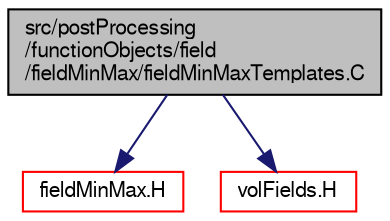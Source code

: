 digraph "src/postProcessing/functionObjects/field/fieldMinMax/fieldMinMaxTemplates.C"
{
  bgcolor="transparent";
  edge [fontname="FreeSans",fontsize="10",labelfontname="FreeSans",labelfontsize="10"];
  node [fontname="FreeSans",fontsize="10",shape=record];
  Node0 [label="src/postProcessing\l/functionObjects/field\l/fieldMinMax/fieldMinMaxTemplates.C",height=0.2,width=0.4,color="black", fillcolor="grey75", style="filled", fontcolor="black"];
  Node0 -> Node1 [color="midnightblue",fontsize="10",style="solid",fontname="FreeSans"];
  Node1 [label="fieldMinMax.H",height=0.2,width=0.4,color="red",URL="$a13253.html"];
  Node0 -> Node99 [color="midnightblue",fontsize="10",style="solid",fontname="FreeSans"];
  Node99 [label="volFields.H",height=0.2,width=0.4,color="red",URL="$a02750.html"];
}
